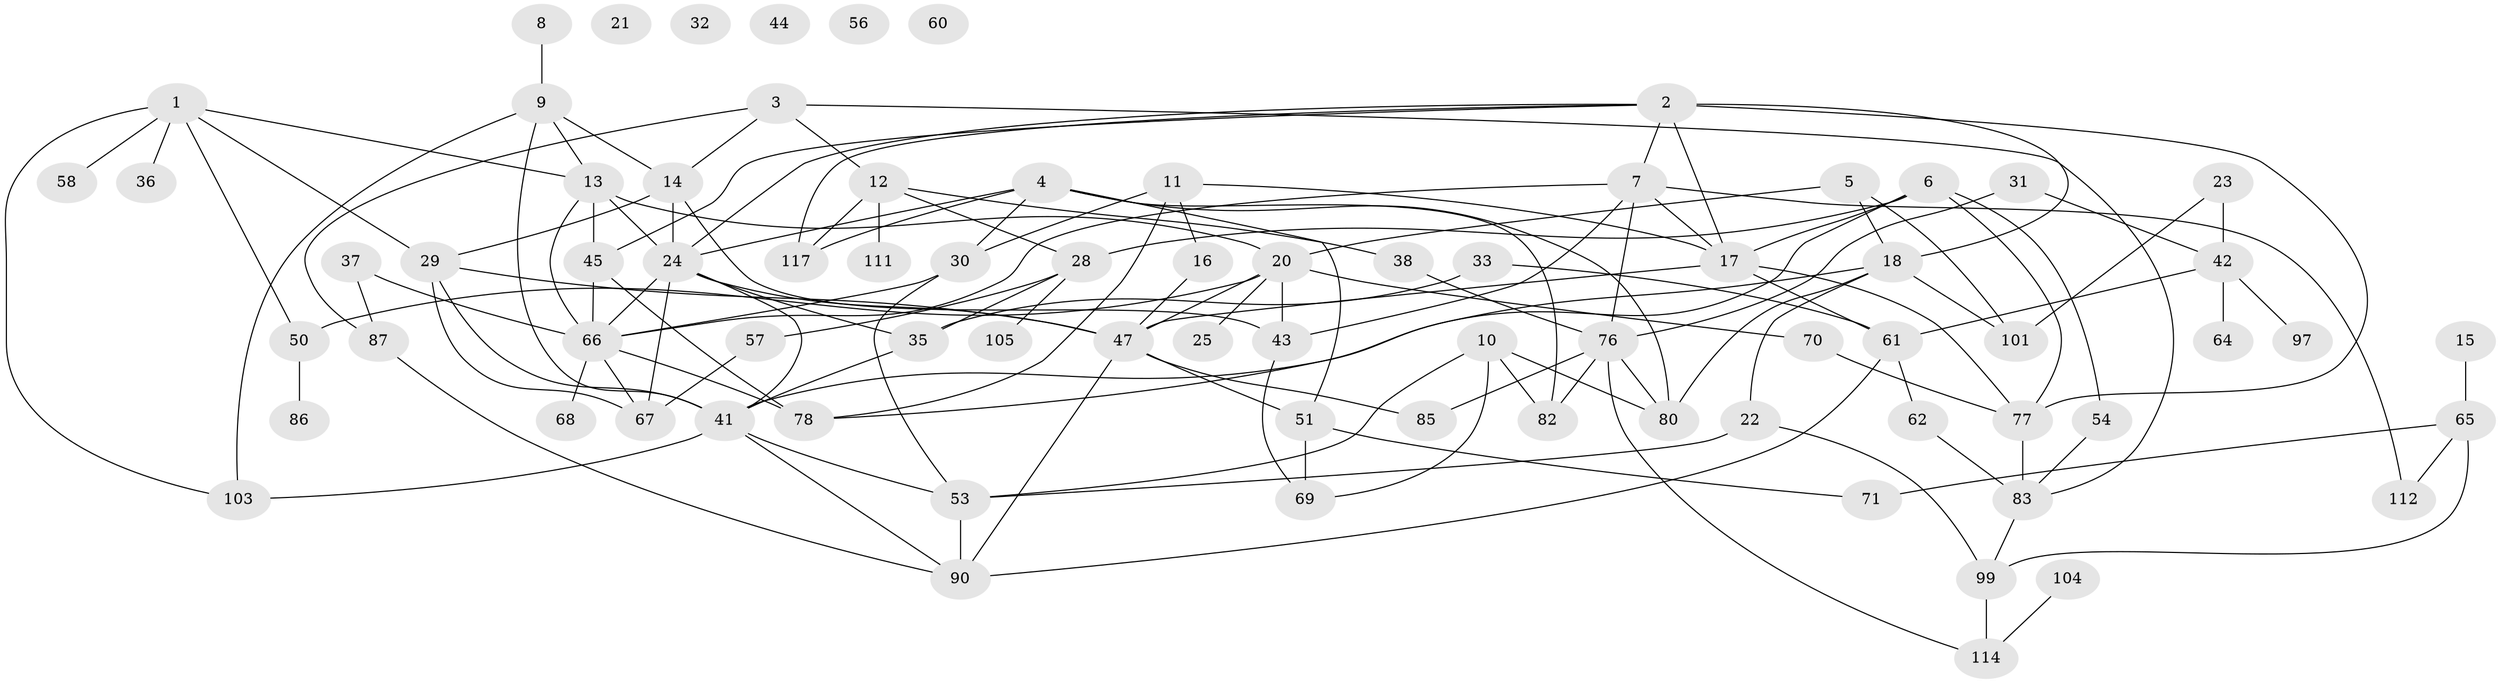 // original degree distribution, {3: 0.23931623931623933, 4: 0.19658119658119658, 6: 0.06837606837606838, 2: 0.23076923076923078, 1: 0.1282051282051282, 0: 0.042735042735042736, 5: 0.07692307692307693, 9: 0.008547008547008548, 7: 0.008547008547008548}
// Generated by graph-tools (version 1.1) at 2025/41/03/06/25 10:41:22]
// undirected, 78 vertices, 136 edges
graph export_dot {
graph [start="1"]
  node [color=gray90,style=filled];
  1 [super="+39"];
  2 [super="+108"];
  3;
  4;
  5;
  6 [super="+89"];
  7 [super="+81"];
  8;
  9 [super="+55"];
  10;
  11 [super="+88"];
  12 [super="+19"];
  13 [super="+115"];
  14 [super="+75"];
  15;
  16 [super="+63"];
  17 [super="+109"];
  18 [super="+40"];
  20 [super="+110"];
  21;
  22 [super="+27"];
  23 [super="+48"];
  24 [super="+26"];
  25 [super="+96"];
  28 [super="+94"];
  29 [super="+107"];
  30 [super="+34"];
  31 [super="+116"];
  32;
  33 [super="+52"];
  35 [super="+49"];
  36;
  37;
  38;
  41 [super="+59"];
  42 [super="+46"];
  43 [super="+93"];
  44;
  45 [super="+74"];
  47 [super="+100"];
  50;
  51 [super="+98"];
  53 [super="+73"];
  54;
  56;
  57;
  58;
  60;
  61 [super="+95"];
  62;
  64;
  65 [super="+79"];
  66 [super="+72"];
  67 [super="+106"];
  68;
  69;
  70;
  71;
  76 [super="+84"];
  77 [super="+102"];
  78;
  80;
  82 [super="+92"];
  83 [super="+113"];
  85;
  86;
  87;
  90 [super="+91"];
  97;
  99;
  101;
  103;
  104;
  105;
  111;
  112;
  114;
  117;
  1 -- 36;
  1 -- 50;
  1 -- 103;
  1 -- 58;
  1 -- 13;
  1 -- 29;
  2 -- 77 [weight=2];
  2 -- 17;
  2 -- 18;
  2 -- 117;
  2 -- 24;
  2 -- 45;
  2 -- 7;
  3 -- 14;
  3 -- 87;
  3 -- 12;
  3 -- 83;
  4 -- 24;
  4 -- 51;
  4 -- 80;
  4 -- 82;
  4 -- 117;
  4 -- 30;
  5 -- 18;
  5 -- 20;
  5 -- 101;
  6 -- 17;
  6 -- 78;
  6 -- 28;
  6 -- 54;
  6 -- 77;
  7 -- 43;
  7 -- 112;
  7 -- 17;
  7 -- 66;
  7 -- 76;
  8 -- 9;
  9 -- 103;
  9 -- 13;
  9 -- 14;
  9 -- 41;
  10 -- 53;
  10 -- 69;
  10 -- 80;
  10 -- 82;
  11 -- 78;
  11 -- 16;
  11 -- 30;
  11 -- 17;
  12 -- 38;
  12 -- 111;
  12 -- 117;
  12 -- 28;
  13 -- 45;
  13 -- 20;
  13 -- 24;
  13 -- 66;
  14 -- 43;
  14 -- 24;
  14 -- 29;
  15 -- 65;
  16 -- 47;
  17 -- 47;
  17 -- 61;
  17 -- 77;
  18 -- 41;
  18 -- 80;
  18 -- 101;
  18 -- 22;
  20 -- 47;
  20 -- 70;
  20 -- 50;
  20 -- 43;
  20 -- 25;
  22 -- 99;
  22 -- 53;
  23 -- 101;
  23 -- 42;
  24 -- 41;
  24 -- 66;
  24 -- 35;
  24 -- 67;
  24 -- 47;
  28 -- 105;
  28 -- 35;
  28 -- 57;
  29 -- 41;
  29 -- 67;
  29 -- 47;
  30 -- 53;
  30 -- 66;
  31 -- 76;
  31 -- 42;
  33 -- 35;
  33 -- 61;
  35 -- 41;
  37 -- 87;
  37 -- 66;
  38 -- 76;
  41 -- 90;
  41 -- 103;
  41 -- 53;
  42 -- 97;
  42 -- 64;
  42 -- 61;
  43 -- 69;
  45 -- 78;
  45 -- 66;
  47 -- 90;
  47 -- 51;
  47 -- 85;
  50 -- 86;
  51 -- 69;
  51 -- 71 [weight=2];
  53 -- 90;
  54 -- 83;
  57 -- 67;
  61 -- 62;
  61 -- 90;
  62 -- 83;
  65 -- 71;
  65 -- 112;
  65 -- 99;
  66 -- 67;
  66 -- 68;
  66 -- 78;
  70 -- 77;
  76 -- 82;
  76 -- 80;
  76 -- 114;
  76 -- 85;
  77 -- 83;
  83 -- 99;
  87 -- 90;
  99 -- 114;
  104 -- 114;
}
